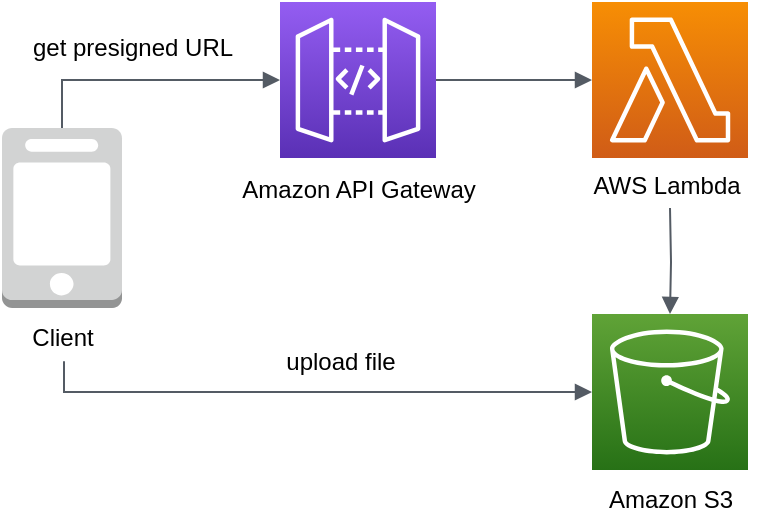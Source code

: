 <mxfile version="14.7.10" type="device"><diagram id="rWzZkIxivO_sf78wS4mH" name="Page-1"><mxGraphModel dx="600" dy="492" grid="1" gridSize="10" guides="1" tooltips="1" connect="1" arrows="1" fold="1" page="1" pageScale="1" pageWidth="827" pageHeight="1169" math="0" shadow="0"><root><mxCell id="0"/><mxCell id="1" parent="0"/><mxCell id="mzKMlRzgla3PjWPXT3hk-62" value="" style="edgeStyle=orthogonalEdgeStyle;html=1;endArrow=block;elbow=vertical;startArrow=none;endFill=1;strokeColor=#545B64;rounded=0;exitX=1;exitY=0.5;exitDx=0;exitDy=0;exitPerimeter=0;entryX=0;entryY=0.5;entryDx=0;entryDy=0;entryPerimeter=0;" parent="1" edge="1"><mxGeometry width="100" relative="1" as="geometry"><mxPoint x="247" y="59" as="sourcePoint"/><mxPoint x="325" y="59" as="targetPoint"/><Array as="points"/></mxGeometry></mxCell><mxCell id="H_PMIOhw8RqvIhhQ3gjr-1" value="" style="outlineConnect=0;dashed=0;verticalLabelPosition=bottom;verticalAlign=top;align=center;html=1;shape=mxgraph.aws3.mobile_client;fillColor=#D2D3D3;gradientColor=none;" parent="1" vertex="1"><mxGeometry x="30" y="83" width="60" height="90" as="geometry"/></mxCell><mxCell id="H_PMIOhw8RqvIhhQ3gjr-15" value="Client" style="text;html=1;align=center;verticalAlign=middle;resizable=0;points=[];autosize=1;" parent="1" vertex="1"><mxGeometry x="35" y="178" width="50" height="20" as="geometry"/></mxCell><mxCell id="H_PMIOhw8RqvIhhQ3gjr-16" value="Amazon API Gateway" style="text;html=1;align=center;verticalAlign=middle;resizable=0;points=[];autosize=1;" parent="1" vertex="1"><mxGeometry x="143" y="104" width="130" height="20" as="geometry"/></mxCell><mxCell id="EqCQSfwRJ9UKJ27IDNmL-6" value="" style="edgeStyle=orthogonalEdgeStyle;html=1;endArrow=block;elbow=vertical;startArrow=none;endFill=1;strokeColor=#545B64;rounded=0;entryX=0;entryY=0.5;entryDx=0;entryDy=0;entryPerimeter=0;exitX=0.5;exitY=0;exitDx=0;exitDy=0;exitPerimeter=0;" parent="1" source="H_PMIOhw8RqvIhhQ3gjr-1" target="AcQ25D5hr0TdBxHlHm4E-1" edge="1"><mxGeometry width="100" relative="1" as="geometry"><mxPoint x="141" y="84" as="sourcePoint"/><mxPoint x="61" y="124" as="targetPoint"/><Array as="points"><mxPoint x="60" y="59"/></Array></mxGeometry></mxCell><mxCell id="AcQ25D5hr0TdBxHlHm4E-1" value="" style="points=[[0,0,0],[0.25,0,0],[0.5,0,0],[0.75,0,0],[1,0,0],[0,1,0],[0.25,1,0],[0.5,1,0],[0.75,1,0],[1,1,0],[0,0.25,0],[0,0.5,0],[0,0.75,0],[1,0.25,0],[1,0.5,0],[1,0.75,0]];outlineConnect=0;fontColor=#232F3E;gradientColor=#945DF2;gradientDirection=north;fillColor=#5A30B5;strokeColor=#ffffff;dashed=0;verticalLabelPosition=bottom;verticalAlign=top;align=center;html=1;fontSize=12;fontStyle=0;aspect=fixed;shape=mxgraph.aws4.resourceIcon;resIcon=mxgraph.aws4.api_gateway;" parent="1" vertex="1"><mxGeometry x="169" y="20" width="78" height="78" as="geometry"/></mxCell><mxCell id="-FzOh4ugk6XPa6hBpV80-5" value="AWS Lambda" style="text;html=1;align=center;verticalAlign=middle;resizable=0;points=[];autosize=1;" parent="1" vertex="1"><mxGeometry x="317" y="102" width="90" height="20" as="geometry"/></mxCell><mxCell id="1iwBd8osCv0ACynIvP3t-1" value="" style="points=[[0,0,0],[0.25,0,0],[0.5,0,0],[0.75,0,0],[1,0,0],[0,1,0],[0.25,1,0],[0.5,1,0],[0.75,1,0],[1,1,0],[0,0.25,0],[0,0.5,0],[0,0.75,0],[1,0.25,0],[1,0.5,0],[1,0.75,0]];outlineConnect=0;fontColor=#232F3E;gradientColor=#F78E04;gradientDirection=north;fillColor=#D05C17;strokeColor=#ffffff;dashed=0;verticalLabelPosition=bottom;verticalAlign=top;align=center;html=1;fontSize=12;fontStyle=0;aspect=fixed;shape=mxgraph.aws4.resourceIcon;resIcon=mxgraph.aws4.lambda;" vertex="1" parent="1"><mxGeometry x="325" y="20" width="78" height="78" as="geometry"/></mxCell><mxCell id="1iwBd8osCv0ACynIvP3t-5" value="" style="edgeStyle=orthogonalEdgeStyle;html=1;endArrow=block;elbow=vertical;startArrow=none;endFill=1;strokeColor=#545B64;rounded=0;entryX=0.5;entryY=0;entryDx=0;entryDy=0;entryPerimeter=0;" edge="1" parent="1" target="1iwBd8osCv0ACynIvP3t-6"><mxGeometry width="100" relative="1" as="geometry"><mxPoint x="364" y="123" as="sourcePoint"/><mxPoint x="481" y="58.66" as="targetPoint"/><Array as="points"/></mxGeometry></mxCell><mxCell id="1iwBd8osCv0ACynIvP3t-6" value="" style="points=[[0,0,0],[0.25,0,0],[0.5,0,0],[0.75,0,0],[1,0,0],[0,1,0],[0.25,1,0],[0.5,1,0],[0.75,1,0],[1,1,0],[0,0.25,0],[0,0.5,0],[0,0.75,0],[1,0.25,0],[1,0.5,0],[1,0.75,0]];outlineConnect=0;fontColor=#232F3E;gradientColor=#60A337;gradientDirection=north;fillColor=#277116;strokeColor=#ffffff;dashed=0;verticalLabelPosition=bottom;verticalAlign=top;align=center;html=1;fontSize=12;fontStyle=0;aspect=fixed;shape=mxgraph.aws4.resourceIcon;resIcon=mxgraph.aws4.s3;" vertex="1" parent="1"><mxGeometry x="325" y="176" width="78" height="78" as="geometry"/></mxCell><mxCell id="1iwBd8osCv0ACynIvP3t-7" value="" style="edgeStyle=orthogonalEdgeStyle;html=1;endArrow=block;elbow=vertical;startArrow=none;endFill=1;strokeColor=#545B64;rounded=0;entryX=0;entryY=0.5;entryDx=0;entryDy=0;entryPerimeter=0;exitX=0.52;exitY=1.083;exitDx=0;exitDy=0;exitPerimeter=0;" edge="1" parent="1" source="H_PMIOhw8RqvIhhQ3gjr-15" target="1iwBd8osCv0ACynIvP3t-6"><mxGeometry width="100" relative="1" as="geometry"><mxPoint x="81" y="290.5" as="sourcePoint"/><mxPoint x="190" y="255.5" as="targetPoint"/><Array as="points"><mxPoint x="61" y="215"/></Array></mxGeometry></mxCell><mxCell id="1iwBd8osCv0ACynIvP3t-8" value="Amazon S3" style="text;html=1;align=center;verticalAlign=middle;resizable=0;points=[];autosize=1;" vertex="1" parent="1"><mxGeometry x="324" y="259" width="80" height="20" as="geometry"/></mxCell><mxCell id="1iwBd8osCv0ACynIvP3t-10" value="get presigned URL" style="text;html=1;align=center;verticalAlign=middle;resizable=0;points=[];autosize=1;strokeColor=none;" vertex="1" parent="1"><mxGeometry x="35" y="33" width="120" height="20" as="geometry"/></mxCell><mxCell id="1iwBd8osCv0ACynIvP3t-11" value="upload file" style="text;html=1;align=center;verticalAlign=middle;resizable=0;points=[];autosize=1;strokeColor=none;" vertex="1" parent="1"><mxGeometry x="164" y="190" width="70" height="20" as="geometry"/></mxCell></root></mxGraphModel></diagram></mxfile>
